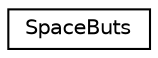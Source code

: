 digraph G
{
  edge [fontname="Helvetica",fontsize="10",labelfontname="Helvetica",labelfontsize="10"];
  node [fontname="Helvetica",fontsize="10",shape=record];
  rankdir=LR;
  Node1 [label="SpaceButs",height=0.2,width=0.4,color="black", fillcolor="white", style="filled",URL="$da/dff/structSpaceButs.html"];
}
